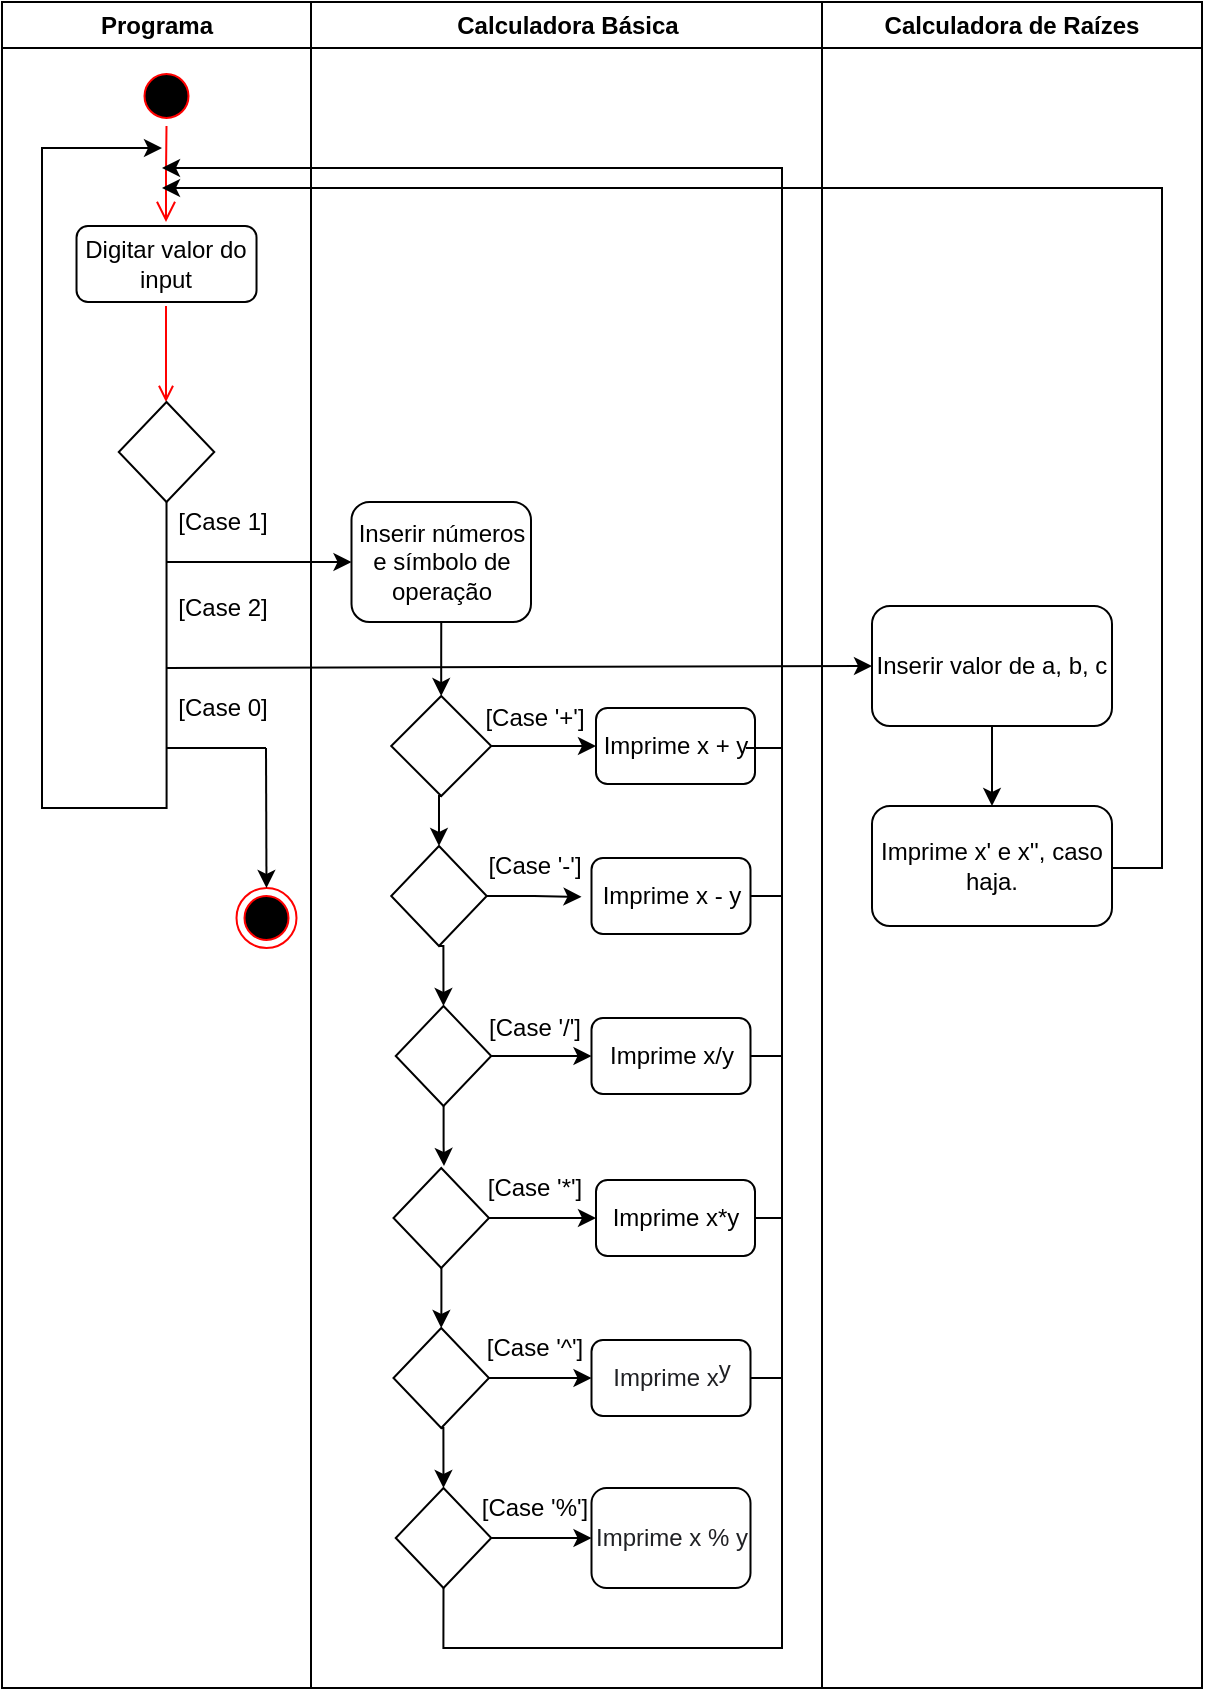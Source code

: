 <mxfile version="14.9.5" type="device"><diagram name="Page-1" id="e7e014a7-5840-1c2e-5031-d8a46d1fe8dd"><mxGraphModel dx="723" dy="354" grid="1" gridSize="10" guides="1" tooltips="1" connect="1" arrows="1" fold="1" page="1" pageScale="1" pageWidth="1169" pageHeight="826" background="none" math="0" shadow="0"><root><mxCell id="0"/><mxCell id="1" parent="0"/><mxCell id="2" value="Programa" style="swimlane;whiteSpace=wrap" parent="1" vertex="1"><mxGeometry x="290" y="127" width="154.5" height="843" as="geometry"/></mxCell><mxCell id="5" value="" style="ellipse;shape=startState;fillColor=#000000;strokeColor=#ff0000;" parent="2" vertex="1"><mxGeometry x="67.25" y="32" width="30" height="30" as="geometry"/></mxCell><mxCell id="6" value="" style="edgeStyle=elbowEdgeStyle;elbow=horizontal;verticalAlign=bottom;endArrow=open;endSize=8;strokeColor=#FF0000;endFill=1;rounded=0" parent="2" source="5" edge="1"><mxGeometry x="100" y="40" as="geometry"><mxPoint x="82" y="110" as="targetPoint"/></mxGeometry></mxCell><mxCell id="9" value="" style="endArrow=open;strokeColor=#FF0000;endFill=1;rounded=0" parent="2" edge="1"><mxGeometry relative="1" as="geometry"><mxPoint x="82" y="152" as="sourcePoint"/><mxPoint x="82" y="200" as="targetPoint"/></mxGeometry></mxCell><mxCell id="R7lTB1OX-KTLugzn2E11-41" value="" style="rhombus;whiteSpace=wrap;html=1;" vertex="1" parent="2"><mxGeometry x="58.38" y="200" width="47.75" height="50" as="geometry"/></mxCell><mxCell id="R7lTB1OX-KTLugzn2E11-45" style="edgeStyle=orthogonalEdgeStyle;rounded=0;orthogonalLoop=1;jettySize=auto;html=1;exitX=0.5;exitY=1;exitDx=0;exitDy=0;" edge="1" parent="2" source="R7lTB1OX-KTLugzn2E11-41"><mxGeometry relative="1" as="geometry"><mxPoint x="80" y="73" as="targetPoint"/><Array as="points"><mxPoint x="82" y="403"/><mxPoint x="20" y="403"/><mxPoint x="20" y="73"/></Array></mxGeometry></mxCell><mxCell id="R7lTB1OX-KTLugzn2E11-46" value="[Case 0]" style="text;html=1;resizable=0;autosize=1;align=center;verticalAlign=middle;points=[];fillColor=none;strokeColor=none;rounded=0;" vertex="1" parent="2"><mxGeometry x="80" y="343" width="60" height="20" as="geometry"/></mxCell><mxCell id="R7lTB1OX-KTLugzn2E11-50" value="[Case 2]" style="text;html=1;resizable=0;autosize=1;align=center;verticalAlign=middle;points=[];fillColor=none;strokeColor=none;rounded=0;" vertex="1" parent="2"><mxGeometry x="80" y="293" width="60" height="20" as="geometry"/></mxCell><mxCell id="R7lTB1OX-KTLugzn2E11-117" value="Digitar valor do input" style="rounded=1;whiteSpace=wrap;html=1;" vertex="1" parent="2"><mxGeometry x="37.26" y="112" width="90" height="38" as="geometry"/></mxCell><mxCell id="R7lTB1OX-KTLugzn2E11-49" value="[Case 1]" style="text;html=1;resizable=0;autosize=1;align=center;verticalAlign=middle;points=[];fillColor=none;strokeColor=none;rounded=0;" vertex="1" parent="2"><mxGeometry x="80" y="250" width="60" height="20" as="geometry"/></mxCell><mxCell id="R7lTB1OX-KTLugzn2E11-120" value="" style="ellipse;html=1;shape=endState;fillColor=#000000;strokeColor=#ff0000;" vertex="1" parent="2"><mxGeometry x="117.25" y="443" width="30" height="30" as="geometry"/></mxCell><mxCell id="3" value="Calculadora Básica" style="swimlane;whiteSpace=wrap" parent="1" vertex="1"><mxGeometry x="444.5" y="127" width="255.5" height="843" as="geometry"/></mxCell><mxCell id="R7lTB1OX-KTLugzn2E11-51" value="Inserir números e símbolo de operação" style="rounded=1;whiteSpace=wrap;html=1;" vertex="1" parent="3"><mxGeometry x="20.25" y="250" width="89.75" height="60" as="geometry"/></mxCell><mxCell id="R7lTB1OX-KTLugzn2E11-134" value="" style="edgeStyle=orthogonalEdgeStyle;rounded=0;orthogonalLoop=1;jettySize=auto;html=1;" edge="1" parent="3" source="R7lTB1OX-KTLugzn2E11-54" target="R7lTB1OX-KTLugzn2E11-57"><mxGeometry relative="1" as="geometry"/></mxCell><mxCell id="R7lTB1OX-KTLugzn2E11-54" value="" style="rhombus;whiteSpace=wrap;html=1;" vertex="1" parent="3"><mxGeometry x="40.12" y="347" width="50" height="50" as="geometry"/></mxCell><mxCell id="R7lTB1OX-KTLugzn2E11-53" style="edgeStyle=orthogonalEdgeStyle;rounded=0;orthogonalLoop=1;jettySize=auto;html=1;exitX=0.5;exitY=1;exitDx=0;exitDy=0;" edge="1" parent="3" source="R7lTB1OX-KTLugzn2E11-51" target="R7lTB1OX-KTLugzn2E11-54"><mxGeometry relative="1" as="geometry"><mxPoint x="115.25" y="362" as="targetPoint"/></mxGeometry></mxCell><mxCell id="R7lTB1OX-KTLugzn2E11-57" value="Imprime x + y" style="rounded=1;whiteSpace=wrap;html=1;" vertex="1" parent="3"><mxGeometry x="142.5" y="353" width="79.5" height="38" as="geometry"/></mxCell><mxCell id="R7lTB1OX-KTLugzn2E11-66" value="" style="rhombus;whiteSpace=wrap;html=1;" vertex="1" parent="3"><mxGeometry x="40.12" y="422" width="47.75" height="50" as="geometry"/></mxCell><mxCell id="R7lTB1OX-KTLugzn2E11-68" value="Imprime x - y" style="rounded=1;whiteSpace=wrap;html=1;" vertex="1" parent="3"><mxGeometry x="140.25" y="428" width="79.5" height="38" as="geometry"/></mxCell><mxCell id="R7lTB1OX-KTLugzn2E11-128" value="" style="edgeStyle=orthogonalEdgeStyle;rounded=0;orthogonalLoop=1;jettySize=auto;html=1;" edge="1" parent="3" source="R7lTB1OX-KTLugzn2E11-70" target="R7lTB1OX-KTLugzn2E11-95"><mxGeometry relative="1" as="geometry"/></mxCell><mxCell id="R7lTB1OX-KTLugzn2E11-70" value="" style="rhombus;whiteSpace=wrap;html=1;" vertex="1" parent="3"><mxGeometry x="42.37" y="502" width="47.75" height="50" as="geometry"/></mxCell><mxCell id="R7lTB1OX-KTLugzn2E11-71" style="edgeStyle=orthogonalEdgeStyle;rounded=0;orthogonalLoop=1;jettySize=auto;html=1;" edge="1" parent="3" source="R7lTB1OX-KTLugzn2E11-70"><mxGeometry relative="1" as="geometry"><mxPoint x="66.5" y="582" as="targetPoint"/></mxGeometry></mxCell><mxCell id="R7lTB1OX-KTLugzn2E11-129" value="" style="edgeStyle=orthogonalEdgeStyle;rounded=0;orthogonalLoop=1;jettySize=auto;html=1;" edge="1" parent="3" source="R7lTB1OX-KTLugzn2E11-91" target="R7lTB1OX-KTLugzn2E11-97"><mxGeometry relative="1" as="geometry"/></mxCell><mxCell id="R7lTB1OX-KTLugzn2E11-91" value="" style="rhombus;whiteSpace=wrap;html=1;" vertex="1" parent="3"><mxGeometry x="41.25" y="583" width="47.75" height="50" as="geometry"/></mxCell><mxCell id="R7lTB1OX-KTLugzn2E11-92" style="edgeStyle=orthogonalEdgeStyle;rounded=0;orthogonalLoop=1;jettySize=auto;html=1;entryX=0.5;entryY=0;entryDx=0;entryDy=0;" edge="1" parent="3" source="R7lTB1OX-KTLugzn2E11-91" target="R7lTB1OX-KTLugzn2E11-93"><mxGeometry relative="1" as="geometry"><mxPoint x="81.786" y="663" as="targetPoint"/></mxGeometry></mxCell><mxCell id="R7lTB1OX-KTLugzn2E11-130" value="" style="edgeStyle=orthogonalEdgeStyle;rounded=0;orthogonalLoop=1;jettySize=auto;html=1;" edge="1" parent="3" source="R7lTB1OX-KTLugzn2E11-93" target="R7lTB1OX-KTLugzn2E11-100"><mxGeometry relative="1" as="geometry"/></mxCell><mxCell id="R7lTB1OX-KTLugzn2E11-93" value="" style="rhombus;whiteSpace=wrap;html=1;" vertex="1" parent="3"><mxGeometry x="41.24" y="663" width="47.75" height="50" as="geometry"/></mxCell><mxCell id="R7lTB1OX-KTLugzn2E11-95" value="Imprime x/y" style="rounded=1;whiteSpace=wrap;html=1;" vertex="1" parent="3"><mxGeometry x="140.25" y="508" width="79.5" height="38" as="geometry"/></mxCell><mxCell id="R7lTB1OX-KTLugzn2E11-97" value="Imprime x*y" style="rounded=1;whiteSpace=wrap;html=1;" vertex="1" parent="3"><mxGeometry x="142.5" y="589" width="79.5" height="38" as="geometry"/></mxCell><mxCell id="R7lTB1OX-KTLugzn2E11-100" value="&lt;font style=&quot;font-size: 12px&quot;&gt;&lt;span style=&quot;color: rgb(32 , 33 , 36) ; font-family: &amp;#34;arial&amp;#34; , sans-serif ; background-color: rgb(255 , 255 , 255)&quot;&gt;Imprime x&lt;/span&gt;&lt;span style=&quot;position: relative ; bottom: 0.4em ; vertical-align: baseline ; color: rgb(32 , 33 , 36) ; font-family: &amp;#34;arial&amp;#34; , sans-serif ; background-color: rgb(255 , 255 , 255)&quot;&gt;y&lt;/span&gt;&lt;/font&gt;" style="rounded=1;whiteSpace=wrap;html=1;" vertex="1" parent="3"><mxGeometry x="140.25" y="669" width="79.5" height="38" as="geometry"/></mxCell><mxCell id="R7lTB1OX-KTLugzn2E11-131" value="" style="edgeStyle=orthogonalEdgeStyle;rounded=0;orthogonalLoop=1;jettySize=auto;html=1;" edge="1" parent="3" source="R7lTB1OX-KTLugzn2E11-103" target="R7lTB1OX-KTLugzn2E11-104"><mxGeometry relative="1" as="geometry"/></mxCell><mxCell id="R7lTB1OX-KTLugzn2E11-103" value="" style="rhombus;whiteSpace=wrap;html=1;" vertex="1" parent="3"><mxGeometry x="42.37" y="743" width="47.75" height="50" as="geometry"/></mxCell><mxCell id="R7lTB1OX-KTLugzn2E11-104" value="&lt;font color=&quot;#202124&quot; face=&quot;arial, sans-serif&quot;&gt;&lt;span style=&quot;background-color: rgb(255 , 255 , 255)&quot;&gt;Imprime x % y&lt;/span&gt;&lt;/font&gt;" style="rounded=1;whiteSpace=wrap;html=1;" vertex="1" parent="3"><mxGeometry x="140.25" y="743" width="79.5" height="50" as="geometry"/></mxCell><mxCell id="R7lTB1OX-KTLugzn2E11-126" value="[Case '+']" style="text;html=1;resizable=0;autosize=1;align=center;verticalAlign=middle;points=[];fillColor=none;strokeColor=none;rounded=0;" vertex="1" parent="3"><mxGeometry x="76.5" y="348" width="70" height="20" as="geometry"/></mxCell><mxCell id="R7lTB1OX-KTLugzn2E11-58" style="edgeStyle=orthogonalEdgeStyle;rounded=0;orthogonalLoop=1;jettySize=auto;html=1;exitX=0.5;exitY=1;exitDx=0;exitDy=0;entryX=0.5;entryY=0;entryDx=0;entryDy=0;" edge="1" parent="3" source="R7lTB1OX-KTLugzn2E11-54" target="R7lTB1OX-KTLugzn2E11-66"><mxGeometry relative="1" as="geometry"><mxPoint x="80.25" y="423" as="targetPoint"/></mxGeometry></mxCell><mxCell id="R7lTB1OX-KTLugzn2E11-69" style="edgeStyle=orthogonalEdgeStyle;rounded=0;orthogonalLoop=1;jettySize=auto;html=1;exitX=0.5;exitY=1;exitDx=0;exitDy=0;entryX=0.5;entryY=0;entryDx=0;entryDy=0;" edge="1" parent="3" source="R7lTB1OX-KTLugzn2E11-66" target="R7lTB1OX-KTLugzn2E11-70"><mxGeometry relative="1" as="geometry"><mxPoint x="79.536" y="503" as="targetPoint"/></mxGeometry></mxCell><mxCell id="R7lTB1OX-KTLugzn2E11-102" style="edgeStyle=orthogonalEdgeStyle;rounded=0;orthogonalLoop=1;jettySize=auto;html=1;exitX=0.5;exitY=1;exitDx=0;exitDy=0;entryX=0.5;entryY=0;entryDx=0;entryDy=0;" edge="1" parent="3" source="R7lTB1OX-KTLugzn2E11-93" target="R7lTB1OX-KTLugzn2E11-103"><mxGeometry relative="1" as="geometry"><mxPoint x="81.422" y="743" as="targetPoint"/></mxGeometry></mxCell><mxCell id="R7lTB1OX-KTLugzn2E11-135" value="[Case '-']" style="text;html=1;resizable=0;autosize=1;align=center;verticalAlign=middle;points=[];fillColor=none;strokeColor=none;rounded=0;" vertex="1" parent="3"><mxGeometry x="81.5" y="422" width="60" height="20" as="geometry"/></mxCell><mxCell id="R7lTB1OX-KTLugzn2E11-136" value="[Case '/']" style="text;html=1;resizable=0;autosize=1;align=center;verticalAlign=middle;points=[];fillColor=none;strokeColor=none;rounded=0;" vertex="1" parent="3"><mxGeometry x="81.5" y="503" width="60" height="20" as="geometry"/></mxCell><mxCell id="R7lTB1OX-KTLugzn2E11-137" value="[Case '*']" style="text;html=1;resizable=0;autosize=1;align=center;verticalAlign=middle;points=[];fillColor=none;strokeColor=none;rounded=0;" vertex="1" parent="3"><mxGeometry x="81.5" y="583" width="60" height="20" as="geometry"/></mxCell><mxCell id="R7lTB1OX-KTLugzn2E11-138" value="[Case '^']" style="text;html=1;resizable=0;autosize=1;align=center;verticalAlign=middle;points=[];fillColor=none;strokeColor=none;rounded=0;" vertex="1" parent="3"><mxGeometry x="81.5" y="663" width="60" height="20" as="geometry"/></mxCell><mxCell id="R7lTB1OX-KTLugzn2E11-139" value="[Case '%']" style="text;html=1;resizable=0;autosize=1;align=center;verticalAlign=middle;points=[];fillColor=none;strokeColor=none;rounded=0;" vertex="1" parent="3"><mxGeometry x="76.5" y="743" width="70" height="20" as="geometry"/></mxCell><mxCell id="4" value="Calculadora de Raízes" style="swimlane;whiteSpace=wrap" parent="1" vertex="1"><mxGeometry x="700" y="127" width="190" height="843" as="geometry"/></mxCell><mxCell id="R7lTB1OX-KTLugzn2E11-65" style="edgeStyle=orthogonalEdgeStyle;rounded=0;orthogonalLoop=1;jettySize=auto;html=1;exitX=0.5;exitY=1;exitDx=0;exitDy=0;entryX=0.5;entryY=0;entryDx=0;entryDy=0;" edge="1" parent="4" source="R7lTB1OX-KTLugzn2E11-59" target="R7lTB1OX-KTLugzn2E11-63"><mxGeometry relative="1" as="geometry"/></mxCell><mxCell id="R7lTB1OX-KTLugzn2E11-59" value="Inserir valor de a, b, c" style="rounded=1;whiteSpace=wrap;html=1;" vertex="1" parent="4"><mxGeometry x="25" y="302" width="120" height="60" as="geometry"/></mxCell><mxCell id="R7lTB1OX-KTLugzn2E11-63" value="Imprime x' e x'', caso haja." style="rounded=1;whiteSpace=wrap;html=1;" vertex="1" parent="4"><mxGeometry x="25" y="402" width="120" height="60" as="geometry"/></mxCell><mxCell id="R7lTB1OX-KTLugzn2E11-47" value="" style="endArrow=classic;html=1;entryX=0;entryY=0.5;entryDx=0;entryDy=0;" edge="1" parent="1" target="R7lTB1OX-KTLugzn2E11-51"><mxGeometry width="50" height="50" relative="1" as="geometry"><mxPoint x="372" y="407" as="sourcePoint"/><mxPoint x="500" y="410" as="targetPoint"/></mxGeometry></mxCell><mxCell id="R7lTB1OX-KTLugzn2E11-61" value="" style="endArrow=classic;html=1;entryX=0;entryY=0.5;entryDx=0;entryDy=0;" edge="1" parent="1" target="R7lTB1OX-KTLugzn2E11-59"><mxGeometry width="50" height="50" relative="1" as="geometry"><mxPoint x="372" y="460" as="sourcePoint"/><mxPoint x="490" y="420" as="targetPoint"/></mxGeometry></mxCell><mxCell id="R7lTB1OX-KTLugzn2E11-64" style="edgeStyle=orthogonalEdgeStyle;rounded=0;orthogonalLoop=1;jettySize=auto;html=1;exitX=1;exitY=0.5;exitDx=0;exitDy=0;" edge="1" parent="1" source="R7lTB1OX-KTLugzn2E11-63"><mxGeometry relative="1" as="geometry"><mxPoint x="370" y="220" as="targetPoint"/><Array as="points"><mxPoint x="870" y="560"/><mxPoint x="870" y="220"/></Array></mxGeometry></mxCell><mxCell id="R7lTB1OX-KTLugzn2E11-67" style="edgeStyle=orthogonalEdgeStyle;rounded=0;orthogonalLoop=1;jettySize=auto;html=1;exitX=1;exitY=0.5;exitDx=0;exitDy=0;" edge="1" parent="1" source="R7lTB1OX-KTLugzn2E11-66"><mxGeometry relative="1" as="geometry"><mxPoint x="579.75" y="574.429" as="targetPoint"/></mxGeometry></mxCell><mxCell id="R7lTB1OX-KTLugzn2E11-112" value="" style="endArrow=none;html=1;exitX=1;exitY=0.5;exitDx=0;exitDy=0;" edge="1" parent="1" source="R7lTB1OX-KTLugzn2E11-100"><mxGeometry width="50" height="50" relative="1" as="geometry"><mxPoint x="659.75" y="810" as="sourcePoint"/><mxPoint x="679.75" y="815" as="targetPoint"/></mxGeometry></mxCell><mxCell id="R7lTB1OX-KTLugzn2E11-113" value="" style="endArrow=none;html=1;entryX=1;entryY=0.5;entryDx=0;entryDy=0;" edge="1" parent="1" target="R7lTB1OX-KTLugzn2E11-97"><mxGeometry width="50" height="50" relative="1" as="geometry"><mxPoint x="679.75" y="735" as="sourcePoint"/><mxPoint x="629.75" y="760" as="targetPoint"/></mxGeometry></mxCell><mxCell id="R7lTB1OX-KTLugzn2E11-114" value="" style="endArrow=none;html=1;exitX=1;exitY=0.5;exitDx=0;exitDy=0;" edge="1" parent="1" source="R7lTB1OX-KTLugzn2E11-95"><mxGeometry width="50" height="50" relative="1" as="geometry"><mxPoint x="579.75" y="650" as="sourcePoint"/><mxPoint x="679.75" y="654" as="targetPoint"/></mxGeometry></mxCell><mxCell id="R7lTB1OX-KTLugzn2E11-115" value="" style="endArrow=none;html=1;exitX=1;exitY=0.5;exitDx=0;exitDy=0;" edge="1" parent="1" source="R7lTB1OX-KTLugzn2E11-68"><mxGeometry width="50" height="50" relative="1" as="geometry"><mxPoint x="669.75" y="570" as="sourcePoint"/><mxPoint x="679.75" y="574" as="targetPoint"/></mxGeometry></mxCell><mxCell id="R7lTB1OX-KTLugzn2E11-116" value="" style="endArrow=none;html=1;exitX=0.943;exitY=0.526;exitDx=0;exitDy=0;exitPerimeter=0;" edge="1" parent="1" source="R7lTB1OX-KTLugzn2E11-57"><mxGeometry width="50" height="50" relative="1" as="geometry"><mxPoint x="579.75" y="560" as="sourcePoint"/><mxPoint x="679.75" y="500" as="targetPoint"/></mxGeometry></mxCell><mxCell id="R7lTB1OX-KTLugzn2E11-123" value="" style="endArrow=classic;html=1;" edge="1" parent="1" target="R7lTB1OX-KTLugzn2E11-120"><mxGeometry width="50" height="50" relative="1" as="geometry"><mxPoint x="422" y="500" as="sourcePoint"/><mxPoint x="435" y="500" as="targetPoint"/></mxGeometry></mxCell><mxCell id="R7lTB1OX-KTLugzn2E11-124" value="" style="endArrow=none;html=1;" edge="1" parent="1"><mxGeometry width="50" height="50" relative="1" as="geometry"><mxPoint x="372" y="500" as="sourcePoint"/><mxPoint x="422" y="500" as="targetPoint"/></mxGeometry></mxCell><mxCell id="R7lTB1OX-KTLugzn2E11-140" style="edgeStyle=orthogonalEdgeStyle;rounded=0;orthogonalLoop=1;jettySize=auto;html=1;exitX=0.5;exitY=1;exitDx=0;exitDy=0;" edge="1" parent="1" source="R7lTB1OX-KTLugzn2E11-103"><mxGeometry relative="1" as="geometry"><mxPoint x="370" y="210" as="targetPoint"/><Array as="points"><mxPoint x="511" y="950"/><mxPoint x="680" y="950"/><mxPoint x="680" y="210"/></Array></mxGeometry></mxCell></root></mxGraphModel></diagram></mxfile>